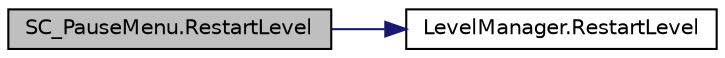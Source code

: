digraph "SC_PauseMenu.RestartLevel"
{
 // LATEX_PDF_SIZE
  edge [fontname="Helvetica",fontsize="10",labelfontname="Helvetica",labelfontsize="10"];
  node [fontname="Helvetica",fontsize="10",shape=record];
  rankdir="LR";
  Node1 [label="SC_PauseMenu.RestartLevel",height=0.2,width=0.4,color="black", fillcolor="grey75", style="filled", fontcolor="black",tooltip=" "];
  Node1 -> Node2 [color="midnightblue",fontsize="10",style="solid",fontname="Helvetica"];
  Node2 [label="LevelManager.RestartLevel",height=0.2,width=0.4,color="black", fillcolor="white", style="filled",URL="$class_level_manager.html#a093e7358989feef6f76369f6f79f4fc6",tooltip="Restarts the level."];
}
